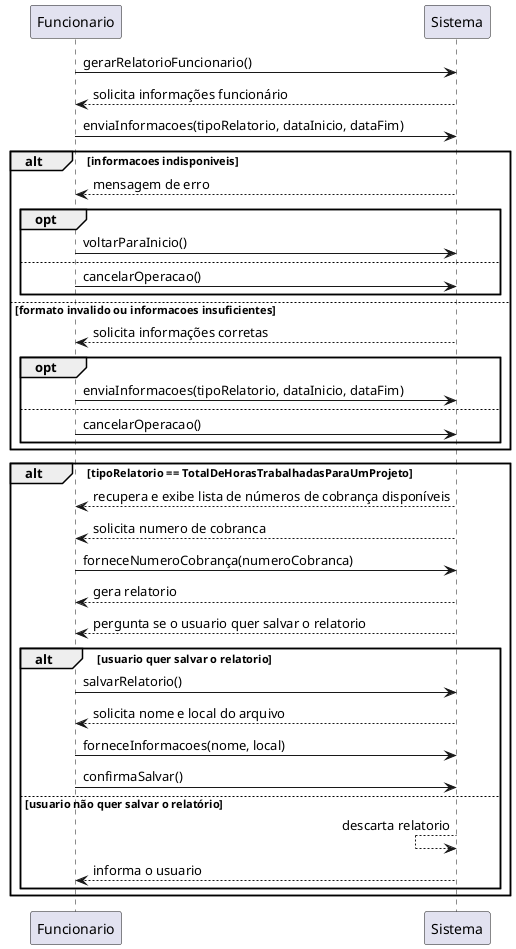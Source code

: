@startuml Caso3
Funcionario ->  Sistema : gerarRelatorioFuncionario()
Funcionario <-- Sistema : solicita informações funcionário
Funcionario ->  Sistema : enviaInformacoes(tipoRelatorio, dataInicio, dataFim)

alt informacoes indisponiveis
    Funcionario <-- Sistema : mensagem de erro
    opt 
        Funcionario -> Sistema : voltarParaInicio()
    else 
        Funcionario -> Sistema : cancelarOperacao() 
    end

else formato invalido ou informacoes insuficientes

    Funcionario <-- Sistema : solicita informações corretas

    opt
        Funcionario -> Sistema : enviaInformacoes(tipoRelatorio, dataInicio, dataFim)
    else 
        Funcionario -> Sistema : cancelarOperacao() 
    end
end 

alt tipoRelatorio == TotalDeHorasTrabalhadasParaUmProjeto
    Funcionario <-- Sistema : recupera e exibe lista de números de cobrança disponíveis
    Funcionario <-- Sistema : solicita numero de cobranca
    Funcionario ->  Sistema : forneceNumeroCobrança(numeroCobranca)
    Funcionario <-- Sistema : gera relatorio 
    Funcionario <-- Sistema : pergunta se o usuario quer salvar o relatorio

    alt usuario quer salvar o relatorio
        Funcionario ->  Sistema : salvarRelatorio()
        Funcionario <-- Sistema : solicita nome e local do arquivo
        Funcionario ->  Sistema : forneceInformacoes(nome, local)
        Funcionario ->  Sistema : confirmaSalvar()
    else usuario não quer salvar o relatório
        Sistema     <-- Sistema : descarta relatorio
        Funcionario <-- Sistema : informa o usuario
    end

end
@enduml
